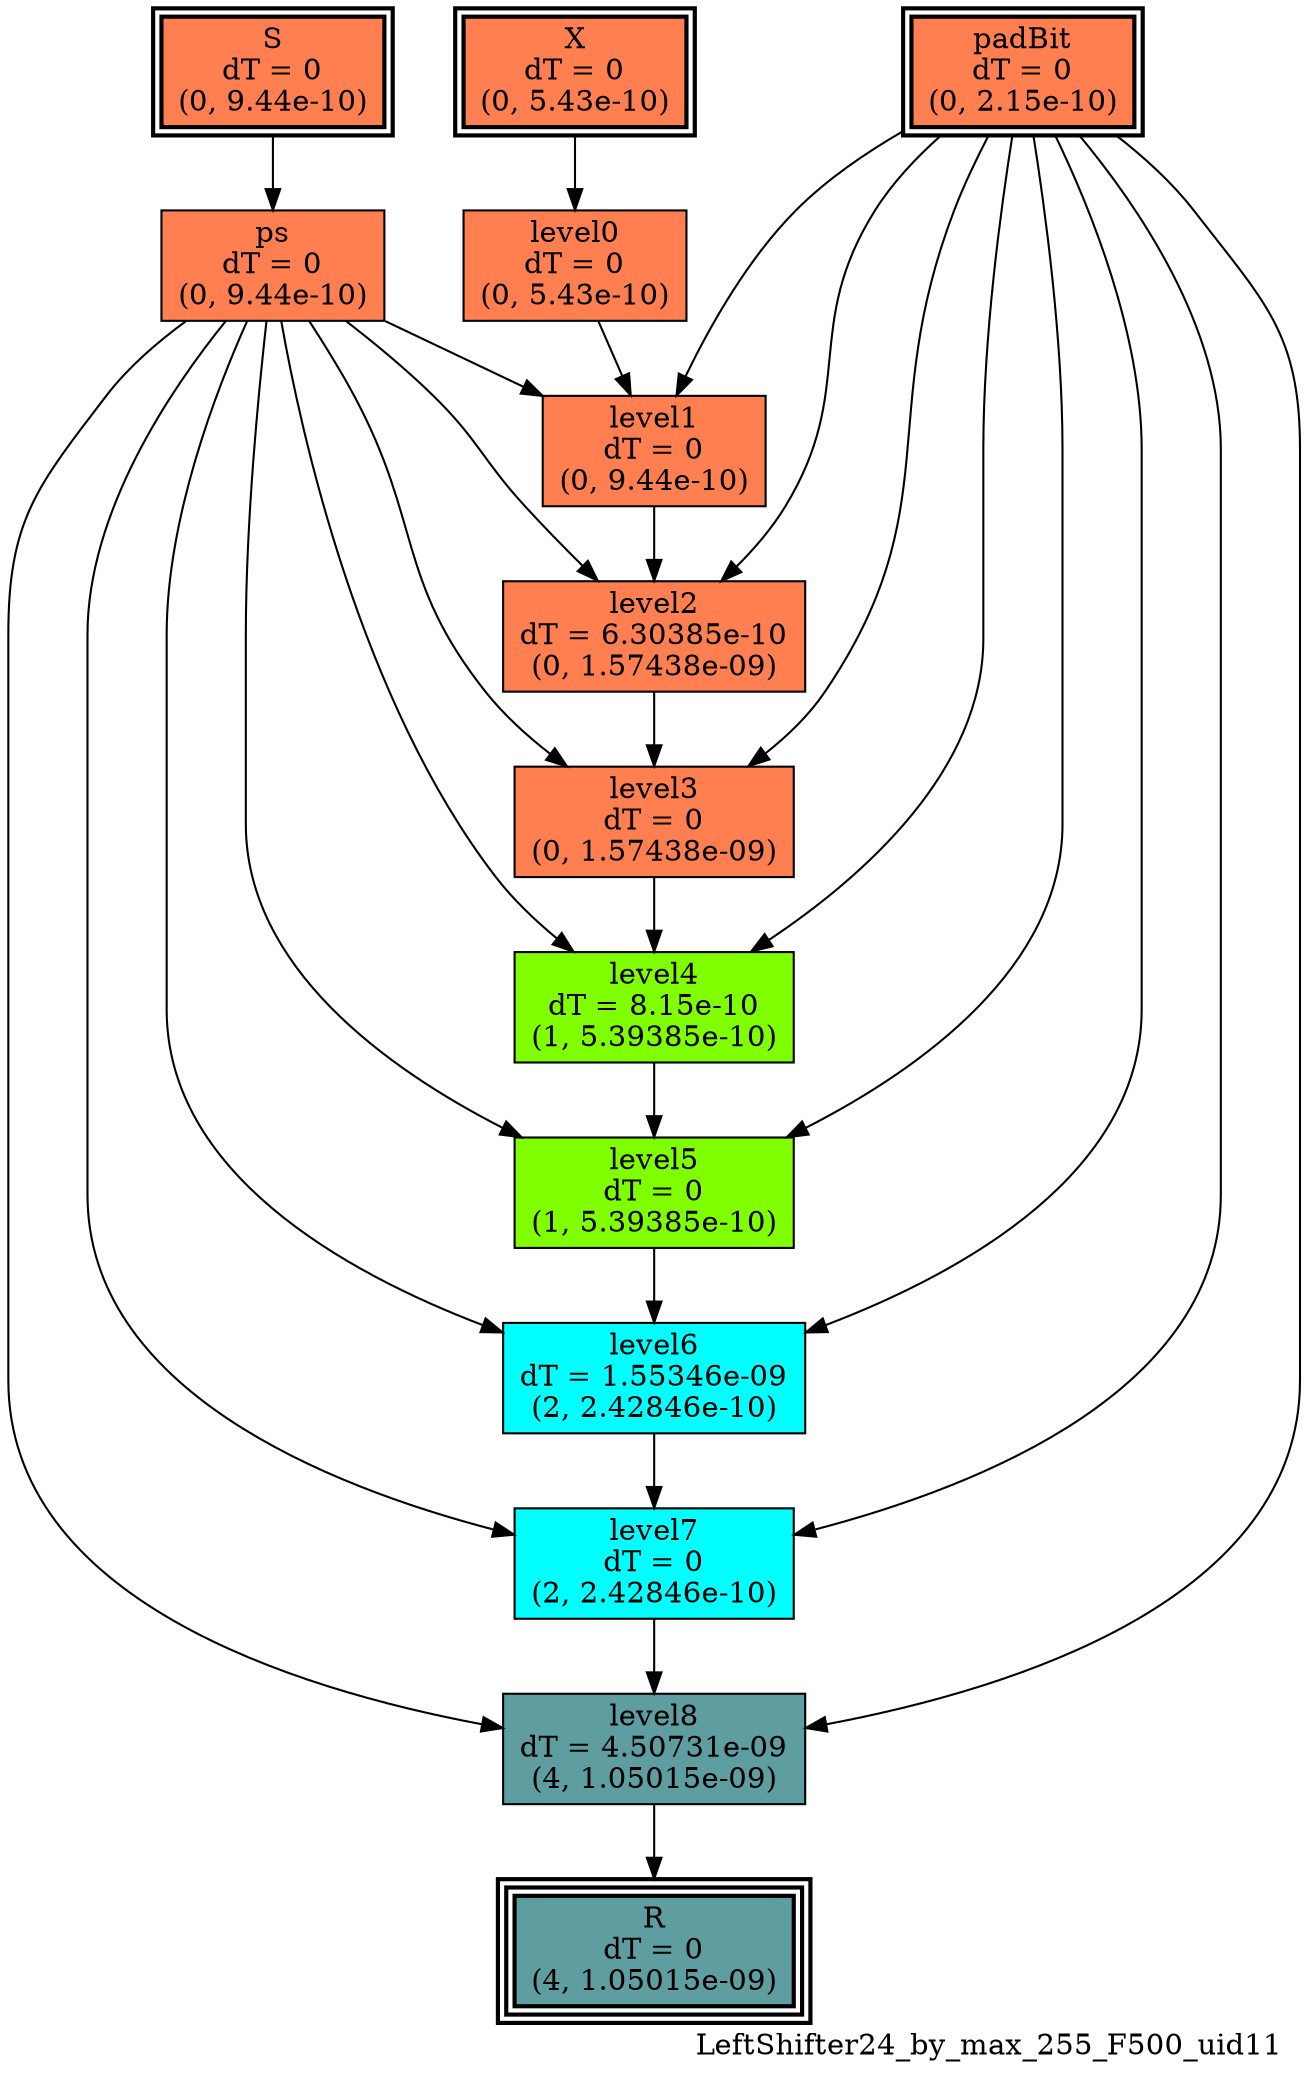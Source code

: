 digraph LeftShifter24_by_max_255_F500_uid11
{
	//graph drawing options
	label=LeftShifter24_by_max_255_F500_uid11;
	labelloc=bottom;
	labeljust=right;
	ratio=auto;
	nodesep=0.25;
	ranksep=0.5;

	//input/output signals of operator LeftShifter24_by_max_255_F500_uid11
	X__LeftShifter24_by_max_255_F500_uid11 [ label="X\ndT = 0\n(0, 5.43e-10)", shape=box, color=black, style="bold, filled", fillcolor=coral, peripheries=2 ];
	S__LeftShifter24_by_max_255_F500_uid11 [ label="S\ndT = 0\n(0, 9.44e-10)", shape=box, color=black, style="bold, filled", fillcolor=coral, peripheries=2 ];
	padBit__LeftShifter24_by_max_255_F500_uid11 [ label="padBit\ndT = 0\n(0, 2.15e-10)", shape=box, color=black, style="bold, filled", fillcolor=coral, peripheries=2 ];
	R__LeftShifter24_by_max_255_F500_uid11 [ label="R\ndT = 0\n(4, 1.05015e-09)", shape=box, color=black, style="bold, filled", fillcolor=cadetblue, peripheries=3 ];
	{rank=same X__LeftShifter24_by_max_255_F500_uid11, S__LeftShifter24_by_max_255_F500_uid11, padBit__LeftShifter24_by_max_255_F500_uid11};
	{rank=same R__LeftShifter24_by_max_255_F500_uid11};
	//internal signals of operator LeftShifter24_by_max_255_F500_uid11
	ps__LeftShifter24_by_max_255_F500_uid11 [ label="ps\ndT = 0\n(0, 9.44e-10)", shape=box, color=black, style=filled, fillcolor=coral, peripheries=1 ];
	level0__LeftShifter24_by_max_255_F500_uid11 [ label="level0\ndT = 0\n(0, 5.43e-10)", shape=box, color=black, style=filled, fillcolor=coral, peripheries=1 ];
	level1__LeftShifter24_by_max_255_F500_uid11 [ label="level1\ndT = 0\n(0, 9.44e-10)", shape=box, color=black, style=filled, fillcolor=coral, peripheries=1 ];
	level2__LeftShifter24_by_max_255_F500_uid11 [ label="level2\ndT = 6.30385e-10\n(0, 1.57438e-09)", shape=box, color=black, style=filled, fillcolor=coral, peripheries=1 ];
	level3__LeftShifter24_by_max_255_F500_uid11 [ label="level3\ndT = 0\n(0, 1.57438e-09)", shape=box, color=black, style=filled, fillcolor=coral, peripheries=1 ];
	level4__LeftShifter24_by_max_255_F500_uid11 [ label="level4\ndT = 8.15e-10\n(1, 5.39385e-10)", shape=box, color=black, style=filled, fillcolor=chartreuse, peripheries=1 ];
	level5__LeftShifter24_by_max_255_F500_uid11 [ label="level5\ndT = 0\n(1, 5.39385e-10)", shape=box, color=black, style=filled, fillcolor=chartreuse, peripheries=1 ];
	level6__LeftShifter24_by_max_255_F500_uid11 [ label="level6\ndT = 1.55346e-09\n(2, 2.42846e-10)", shape=box, color=black, style=filled, fillcolor=cyan, peripheries=1 ];
	level7__LeftShifter24_by_max_255_F500_uid11 [ label="level7\ndT = 0\n(2, 2.42846e-10)", shape=box, color=black, style=filled, fillcolor=cyan, peripheries=1 ];
	level8__LeftShifter24_by_max_255_F500_uid11 [ label="level8\ndT = 4.50731e-09\n(4, 1.05015e-09)", shape=box, color=black, style=filled, fillcolor=cadetblue, peripheries=1 ];

	//subcomponents of operator LeftShifter24_by_max_255_F500_uid11

	//input and internal signal connections of operator LeftShifter24_by_max_255_F500_uid11
	X__LeftShifter24_by_max_255_F500_uid11 -> level0__LeftShifter24_by_max_255_F500_uid11 [ arrowhead=normal, arrowsize=1.0, arrowtail=normal, color=black, dir=forward  ];
	S__LeftShifter24_by_max_255_F500_uid11 -> ps__LeftShifter24_by_max_255_F500_uid11 [ arrowhead=normal, arrowsize=1.0, arrowtail=normal, color=black, dir=forward  ];
	padBit__LeftShifter24_by_max_255_F500_uid11 -> level1__LeftShifter24_by_max_255_F500_uid11 [ arrowhead=normal, arrowsize=1.0, arrowtail=normal, color=black, dir=forward  ];
	padBit__LeftShifter24_by_max_255_F500_uid11 -> level2__LeftShifter24_by_max_255_F500_uid11 [ arrowhead=normal, arrowsize=1.0, arrowtail=normal, color=black, dir=forward  ];
	padBit__LeftShifter24_by_max_255_F500_uid11 -> level3__LeftShifter24_by_max_255_F500_uid11 [ arrowhead=normal, arrowsize=1.0, arrowtail=normal, color=black, dir=forward  ];
	padBit__LeftShifter24_by_max_255_F500_uid11 -> level4__LeftShifter24_by_max_255_F500_uid11 [ arrowhead=normal, arrowsize=1.0, arrowtail=normal, color=black, dir=forward  ];
	padBit__LeftShifter24_by_max_255_F500_uid11 -> level5__LeftShifter24_by_max_255_F500_uid11 [ arrowhead=normal, arrowsize=1.0, arrowtail=normal, color=black, dir=forward  ];
	padBit__LeftShifter24_by_max_255_F500_uid11 -> level6__LeftShifter24_by_max_255_F500_uid11 [ arrowhead=normal, arrowsize=1.0, arrowtail=normal, color=black, dir=forward  ];
	padBit__LeftShifter24_by_max_255_F500_uid11 -> level7__LeftShifter24_by_max_255_F500_uid11 [ arrowhead=normal, arrowsize=1.0, arrowtail=normal, color=black, dir=forward  ];
	padBit__LeftShifter24_by_max_255_F500_uid11 -> level8__LeftShifter24_by_max_255_F500_uid11 [ arrowhead=normal, arrowsize=1.0, arrowtail=normal, color=black, dir=forward  ];
	ps__LeftShifter24_by_max_255_F500_uid11 -> level1__LeftShifter24_by_max_255_F500_uid11 [ arrowhead=normal, arrowsize=1.0, arrowtail=normal, color=black, dir=forward  ];
	ps__LeftShifter24_by_max_255_F500_uid11 -> level2__LeftShifter24_by_max_255_F500_uid11 [ arrowhead=normal, arrowsize=1.0, arrowtail=normal, color=black, dir=forward  ];
	ps__LeftShifter24_by_max_255_F500_uid11 -> level3__LeftShifter24_by_max_255_F500_uid11 [ arrowhead=normal, arrowsize=1.0, arrowtail=normal, color=black, dir=forward  ];
	ps__LeftShifter24_by_max_255_F500_uid11 -> level4__LeftShifter24_by_max_255_F500_uid11 [ arrowhead=normal, arrowsize=1.0, arrowtail=normal, color=black, dir=forward  ];
	ps__LeftShifter24_by_max_255_F500_uid11 -> level5__LeftShifter24_by_max_255_F500_uid11 [ arrowhead=normal, arrowsize=1.0, arrowtail=normal, color=black, dir=forward  ];
	ps__LeftShifter24_by_max_255_F500_uid11 -> level6__LeftShifter24_by_max_255_F500_uid11 [ arrowhead=normal, arrowsize=1.0, arrowtail=normal, color=black, dir=forward  ];
	ps__LeftShifter24_by_max_255_F500_uid11 -> level7__LeftShifter24_by_max_255_F500_uid11 [ arrowhead=normal, arrowsize=1.0, arrowtail=normal, color=black, dir=forward  ];
	ps__LeftShifter24_by_max_255_F500_uid11 -> level8__LeftShifter24_by_max_255_F500_uid11 [ arrowhead=normal, arrowsize=1.0, arrowtail=normal, color=black, dir=forward  ];
	level0__LeftShifter24_by_max_255_F500_uid11 -> level1__LeftShifter24_by_max_255_F500_uid11 [ arrowhead=normal, arrowsize=1.0, arrowtail=normal, color=black, dir=forward  ];
	level1__LeftShifter24_by_max_255_F500_uid11 -> level2__LeftShifter24_by_max_255_F500_uid11 [ arrowhead=normal, arrowsize=1.0, arrowtail=normal, color=black, dir=forward  ];
	level2__LeftShifter24_by_max_255_F500_uid11 -> level3__LeftShifter24_by_max_255_F500_uid11 [ arrowhead=normal, arrowsize=1.0, arrowtail=normal, color=black, dir=forward  ];
	level3__LeftShifter24_by_max_255_F500_uid11 -> level4__LeftShifter24_by_max_255_F500_uid11 [ arrowhead=normal, arrowsize=1.0, arrowtail=normal, color=black, dir=forward  ];
	level4__LeftShifter24_by_max_255_F500_uid11 -> level5__LeftShifter24_by_max_255_F500_uid11 [ arrowhead=normal, arrowsize=1.0, arrowtail=normal, color=black, dir=forward  ];
	level5__LeftShifter24_by_max_255_F500_uid11 -> level6__LeftShifter24_by_max_255_F500_uid11 [ arrowhead=normal, arrowsize=1.0, arrowtail=normal, color=black, dir=forward  ];
	level6__LeftShifter24_by_max_255_F500_uid11 -> level7__LeftShifter24_by_max_255_F500_uid11 [ arrowhead=normal, arrowsize=1.0, arrowtail=normal, color=black, dir=forward  ];
	level7__LeftShifter24_by_max_255_F500_uid11 -> level8__LeftShifter24_by_max_255_F500_uid11 [ arrowhead=normal, arrowsize=1.0, arrowtail=normal, color=black, dir=forward  ];
	level8__LeftShifter24_by_max_255_F500_uid11 -> R__LeftShifter24_by_max_255_F500_uid11 [ arrowhead=normal, arrowsize=1.0, arrowtail=normal, color=black, dir=forward  ];
}

